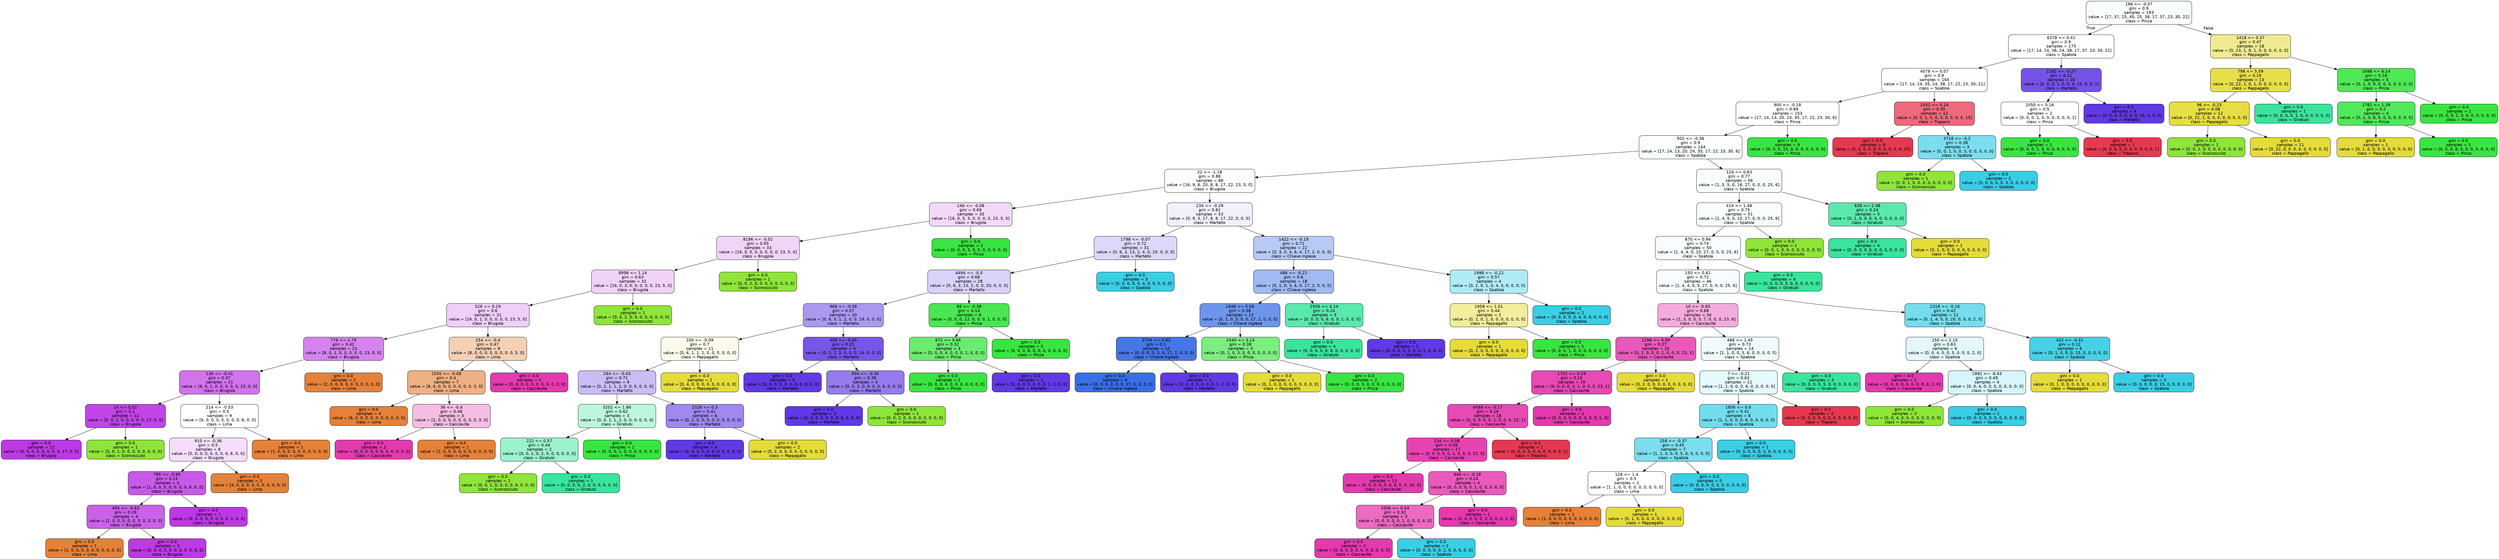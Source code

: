 digraph Tree {
node [shape=box, style="filled, rounded", color="black", fontname="helvetica"] ;
edge [fontname="helvetica"] ;
0 [label="196 <= -0.07\ngini = 0.9\nsamples = 193\nvalue = [17, 37, 15, 45, 25, 38, 17, 37, 23, 30, 22]\nclass = Pinza", fillcolor="#fafefa"] ;
1 [label="6378 <= 0.41\ngini = 0.9\nsamples = 175\nvalue = [17, 14, 14, 36, 24, 38, 17, 37, 23, 30, 22]\nclass = Spatola", fillcolor="#feffff"] ;
0 -> 1 [labeldistance=2.5, labelangle=45, headlabel="True"] ;
2 [label="4078 <= 0.07\ngini = 0.9\nsamples = 165\nvalue = [17, 14, 14, 35, 24, 38, 17, 22, 23, 30, 21]\nclass = Spatola", fillcolor="#fcfeff"] ;
1 -> 2 ;
3 [label="900 <= -0.18\ngini = 0.89\nsamples = 153\nvalue = [17, 14, 13, 35, 24, 35, 17, 22, 23, 30, 6]\nclass = Pinza", fillcolor="#ffffff"] ;
2 -> 3 ;
4 [label="502 <= -0.36\ngini = 0.9\nsamples = 144\nvalue = [17, 14, 13, 20, 24, 35, 17, 22, 23, 30, 6]\nclass = Spatola", fillcolor="#fafefe"] ;
3 -> 4 ;
5 [label="22 <= -1.18\ngini = 0.88\nsamples = 88\nvalue = [16, 9, 8, 20, 8, 8, 17, 22, 23, 5, 0]\nclass = Brugola", fillcolor="#fefdff"] ;
4 -> 5 ;
6 [label="146 <= -0.08\ngini = 0.69\nsamples = 35\nvalue = [16, 0, 5, 3, 0, 0, 0, 0, 23, 5, 0]\nclass = Brugola", fillcolor="#f2d9fa"] ;
5 -> 6 ;
7 [label="8196 <= -0.02\ngini = 0.65\nsamples = 33\nvalue = [16, 0, 5, 0, 0, 0, 0, 0, 23, 5, 0]\nclass = Brugola", fillcolor="#f1d5f9"] ;
6 -> 7 ;
8 [label="8998 <= 1.14\ngini = 0.63\nsamples = 32\nvalue = [16, 0, 3, 0, 0, 0, 0, 0, 23, 5, 0]\nclass = Brugola", fillcolor="#f0d2f9"] ;
7 -> 8 ;
9 [label="526 <= 0.29\ngini = 0.6\nsamples = 31\nvalue = [16, 0, 1, 0, 0, 0, 0, 0, 23, 5, 0]\nclass = Brugola", fillcolor="#efcff9"] ;
8 -> 9 ;
10 [label="778 <= 2.79\ngini = 0.42\nsamples = 23\nvalue = [8, 0, 1, 0, 0, 0, 0, 0, 23, 0, 0]\nclass = Brugola", fillcolor="#d683ef"] ;
9 -> 10 ;
11 [label="136 <= -0.41\ngini = 0.37\nsamples = 21\nvalue = [6, 0, 1, 0, 0, 0, 0, 0, 23, 0, 0]\nclass = Brugola", fillcolor="#d073ed"] ;
10 -> 11 ;
12 [label="14 <= 0.52\ngini = 0.1\nsamples = 12\nvalue = [0, 0, 1, 0, 0, 0, 0, 0, 17, 0, 0]\nclass = Brugola", fillcolor="#c145e7"] ;
11 -> 12 ;
13 [label="gini = 0.0\nsamples = 11\nvalue = [0, 0, 0, 0, 0, 0, 0, 0, 17, 0, 0]\nclass = Brugola", fillcolor="#bd39e5"] ;
12 -> 13 ;
14 [label="gini = 0.0\nsamples = 1\nvalue = [0, 0, 1, 0, 0, 0, 0, 0, 0, 0, 0]\nclass = Sconosciuto", fillcolor="#8fe539"] ;
12 -> 14 ;
15 [label="214 <= -0.53\ngini = 0.5\nsamples = 9\nvalue = [6, 0, 0, 0, 0, 0, 0, 0, 6, 0, 0]\nclass = Lima", fillcolor="#ffffff"] ;
11 -> 15 ;
16 [label="910 <= -0.36\ngini = 0.5\nsamples = 8\nvalue = [5, 0, 0, 0, 0, 0, 0, 0, 6, 0, 0]\nclass = Brugola", fillcolor="#f4defb"] ;
15 -> 16 ;
17 [label="790 <= -0.66\ngini = 0.24\nsamples = 5\nvalue = [1, 0, 0, 0, 0, 0, 0, 0, 6, 0, 0]\nclass = Brugola", fillcolor="#c85ae9"] ;
16 -> 17 ;
18 [label="456 <= -0.63\ngini = 0.28\nsamples = 4\nvalue = [1, 0, 0, 0, 0, 0, 0, 0, 5, 0, 0]\nclass = Brugola", fillcolor="#ca61ea"] ;
17 -> 18 ;
19 [label="gini = 0.0\nsamples = 1\nvalue = [1, 0, 0, 0, 0, 0, 0, 0, 0, 0, 0]\nclass = Lima", fillcolor="#e58139"] ;
18 -> 19 ;
20 [label="gini = 0.0\nsamples = 3\nvalue = [0, 0, 0, 0, 0, 0, 0, 0, 5, 0, 0]\nclass = Brugola", fillcolor="#bd39e5"] ;
18 -> 20 ;
21 [label="gini = 0.0\nsamples = 1\nvalue = [0, 0, 0, 0, 0, 0, 0, 0, 1, 0, 0]\nclass = Brugola", fillcolor="#bd39e5"] ;
17 -> 21 ;
22 [label="gini = 0.0\nsamples = 3\nvalue = [4, 0, 0, 0, 0, 0, 0, 0, 0, 0, 0]\nclass = Lima", fillcolor="#e58139"] ;
16 -> 22 ;
23 [label="gini = 0.0\nsamples = 1\nvalue = [1, 0, 0, 0, 0, 0, 0, 0, 0, 0, 0]\nclass = Lima", fillcolor="#e58139"] ;
15 -> 23 ;
24 [label="gini = 0.0\nsamples = 2\nvalue = [2, 0, 0, 0, 0, 0, 0, 0, 0, 0, 0]\nclass = Lima", fillcolor="#e58139"] ;
10 -> 24 ;
25 [label="254 <= -0.4\ngini = 0.47\nsamples = 8\nvalue = [8, 0, 0, 0, 0, 0, 0, 0, 0, 5, 0]\nclass = Lima", fillcolor="#f5d0b5"] ;
9 -> 25 ;
26 [label="1550 <= -0.08\ngini = 0.4\nsamples = 7\nvalue = [8, 0, 0, 0, 0, 0, 0, 0, 0, 3, 0]\nclass = Lima", fillcolor="#efb083"] ;
25 -> 26 ;
27 [label="gini = 0.0\nsamples = 4\nvalue = [6, 0, 0, 0, 0, 0, 0, 0, 0, 0, 0]\nclass = Lima", fillcolor="#e58139"] ;
26 -> 27 ;
28 [label="36 <= -0.4\ngini = 0.48\nsamples = 3\nvalue = [2, 0, 0, 0, 0, 0, 0, 0, 0, 3, 0]\nclass = Cacciavite", fillcolor="#f6bde4"] ;
26 -> 28 ;
29 [label="gini = 0.0\nsamples = 2\nvalue = [0, 0, 0, 0, 0, 0, 0, 0, 0, 3, 0]\nclass = Cacciavite", fillcolor="#e539ae"] ;
28 -> 29 ;
30 [label="gini = 0.0\nsamples = 1\nvalue = [2, 0, 0, 0, 0, 0, 0, 0, 0, 0, 0]\nclass = Lima", fillcolor="#e58139"] ;
28 -> 30 ;
31 [label="gini = 0.0\nsamples = 1\nvalue = [0, 0, 0, 0, 0, 0, 0, 0, 0, 2, 0]\nclass = Cacciavite", fillcolor="#e539ae"] ;
25 -> 31 ;
32 [label="gini = 0.0\nsamples = 1\nvalue = [0, 0, 2, 0, 0, 0, 0, 0, 0, 0, 0]\nclass = Sconosciuto", fillcolor="#8fe539"] ;
8 -> 32 ;
33 [label="gini = 0.0\nsamples = 1\nvalue = [0, 0, 2, 0, 0, 0, 0, 0, 0, 0, 0]\nclass = Sconosciuto", fillcolor="#8fe539"] ;
7 -> 33 ;
34 [label="gini = 0.0\nsamples = 2\nvalue = [0, 0, 0, 3, 0, 0, 0, 0, 0, 0, 0]\nclass = Pinza", fillcolor="#39e541"] ;
6 -> 34 ;
35 [label="234 <= -0.29\ngini = 0.82\nsamples = 53\nvalue = [0, 9, 3, 17, 8, 8, 17, 22, 0, 0, 0]\nclass = Martello", fillcolor="#f3f0fd"] ;
5 -> 35 ;
36 [label="1798 <= -0.07\ngini = 0.72\nsamples = 31\nvalue = [0, 6, 3, 13, 2, 4, 0, 20, 0, 0, 0]\nclass = Martello", fillcolor="#dfd7fa"] ;
35 -> 36 ;
37 [label="4494 <= -0.0\ngini = 0.68\nsamples = 28\nvalue = [0, 6, 3, 13, 2, 0, 0, 20, 0, 0, 0]\nclass = Martello", fillcolor="#dbd2f9"] ;
36 -> 37 ;
38 [label="968 <= -0.08\ngini = 0.57\nsamples = 20\nvalue = [0, 6, 3, 1, 2, 0, 0, 19, 0, 0, 0]\nclass = Martello", fillcolor="#ad98f1"] ;
37 -> 38 ;
39 [label="100 <= -0.09\ngini = 0.7\nsamples = 11\nvalue = [0, 6, 1, 1, 2, 0, 0, 5, 0, 0, 0]\nclass = Pappagallo", fillcolor="#fcfbeb"] ;
38 -> 39 ;
40 [label="264 <= -0.43\ngini = 0.71\nsamples = 9\nvalue = [0, 2, 1, 1, 2, 0, 0, 5, 0, 0, 0]\nclass = Martello", fillcolor="#cabdf6"] ;
39 -> 40 ;
41 [label="3202 <= 1.86\ngini = 0.62\nsamples = 3\nvalue = [0, 0, 1, 1, 2, 0, 0, 0, 0, 0, 0]\nclass = Giratubi", fillcolor="#bdf6de"] ;
40 -> 41 ;
42 [label="222 <= 0.57\ngini = 0.44\nsamples = 2\nvalue = [0, 0, 1, 0, 2, 0, 0, 0, 0, 0, 0]\nclass = Giratubi", fillcolor="#9cf2ce"] ;
41 -> 42 ;
43 [label="gini = 0.0\nsamples = 1\nvalue = [0, 0, 1, 0, 0, 0, 0, 0, 0, 0, 0]\nclass = Sconosciuto", fillcolor="#8fe539"] ;
42 -> 43 ;
44 [label="gini = 0.0\nsamples = 1\nvalue = [0, 0, 0, 0, 2, 0, 0, 0, 0, 0, 0]\nclass = Giratubi", fillcolor="#39e59d"] ;
42 -> 44 ;
45 [label="gini = 0.0\nsamples = 1\nvalue = [0, 0, 0, 1, 0, 0, 0, 0, 0, 0, 0]\nclass = Pinza", fillcolor="#39e541"] ;
41 -> 45 ;
46 [label="2326 <= 0.3\ngini = 0.41\nsamples = 6\nvalue = [0, 2, 0, 0, 0, 0, 0, 5, 0, 0, 0]\nclass = Martello", fillcolor="#a088ef"] ;
40 -> 46 ;
47 [label="gini = 0.0\nsamples = 4\nvalue = [0, 0, 0, 0, 0, 0, 0, 5, 0, 0, 0]\nclass = Martello", fillcolor="#6139e5"] ;
46 -> 47 ;
48 [label="gini = 0.0\nsamples = 2\nvalue = [0, 2, 0, 0, 0, 0, 0, 0, 0, 0, 0]\nclass = Pappagallo", fillcolor="#e5dc39"] ;
46 -> 48 ;
49 [label="gini = 0.0\nsamples = 2\nvalue = [0, 4, 0, 0, 0, 0, 0, 0, 0, 0, 0]\nclass = Pappagallo", fillcolor="#e5dc39"] ;
39 -> 49 ;
50 [label="458 <= -0.65\ngini = 0.22\nsamples = 9\nvalue = [0, 0, 2, 0, 0, 0, 0, 14, 0, 0, 0]\nclass = Martello", fillcolor="#7855e9"] ;
38 -> 50 ;
51 [label="gini = 0.0\nsamples = 5\nvalue = [0, 0, 0, 0, 0, 0, 0, 8, 0, 0, 0]\nclass = Martello", fillcolor="#6139e5"] ;
50 -> 51 ;
52 [label="504 <= -0.35\ngini = 0.38\nsamples = 4\nvalue = [0, 0, 2, 0, 0, 0, 0, 6, 0, 0, 0]\nclass = Martello", fillcolor="#967bee"] ;
50 -> 52 ;
53 [label="gini = 0.0\nsamples = 3\nvalue = [0, 0, 0, 0, 0, 0, 0, 6, 0, 0, 0]\nclass = Martello", fillcolor="#6139e5"] ;
52 -> 53 ;
54 [label="gini = 0.0\nsamples = 1\nvalue = [0, 0, 2, 0, 0, 0, 0, 0, 0, 0, 0]\nclass = Sconosciuto", fillcolor="#8fe539"] ;
52 -> 54 ;
55 [label="68 <= -0.38\ngini = 0.14\nsamples = 8\nvalue = [0, 0, 0, 12, 0, 0, 0, 1, 0, 0, 0]\nclass = Pinza", fillcolor="#49e751"] ;
37 -> 55 ;
56 [label="872 <= 0.66\ngini = 0.32\nsamples = 3\nvalue = [0, 0, 0, 4, 0, 0, 0, 1, 0, 0, 0]\nclass = Pinza", fillcolor="#6aec70"] ;
55 -> 56 ;
57 [label="gini = 0.0\nsamples = 2\nvalue = [0, 0, 0, 4, 0, 0, 0, 0, 0, 0, 0]\nclass = Pinza", fillcolor="#39e541"] ;
56 -> 57 ;
58 [label="gini = 0.0\nsamples = 1\nvalue = [0, 0, 0, 0, 0, 0, 0, 1, 0, 0, 0]\nclass = Martello", fillcolor="#6139e5"] ;
56 -> 58 ;
59 [label="gini = 0.0\nsamples = 5\nvalue = [0, 0, 0, 8, 0, 0, 0, 0, 0, 0, 0]\nclass = Pinza", fillcolor="#39e541"] ;
55 -> 59 ;
60 [label="gini = 0.0\nsamples = 3\nvalue = [0, 0, 0, 0, 0, 4, 0, 0, 0, 0, 0]\nclass = Spatola", fillcolor="#39cee5"] ;
36 -> 60 ;
61 [label="1422 <= -0.19\ngini = 0.71\nsamples = 22\nvalue = [0, 3, 0, 4, 6, 4, 17, 2, 0, 0, 0]\nclass = Chiave inglese", fillcolor="#b6caf5"] ;
35 -> 61 ;
62 [label="486 <= -0.22\ngini = 0.6\nsamples = 18\nvalue = [0, 1, 0, 3, 6, 0, 17, 2, 0, 0, 0]\nclass = Chiave inglese", fillcolor="#a0baf3"] ;
61 -> 62 ;
63 [label="1848 <= 0.08\ngini = 0.38\nsamples = 13\nvalue = [0, 1, 0, 3, 0, 0, 17, 1, 0, 0, 0]\nclass = Chiave inglese", fillcolor="#6d95ec"] ;
62 -> 63 ;
64 [label="3704 <= 0.83\ngini = 0.1\nsamples = 10\nvalue = [0, 0, 0, 0, 0, 0, 17, 1, 0, 0, 0]\nclass = Chiave inglese", fillcolor="#4577e7"] ;
63 -> 64 ;
65 [label="gini = 0.0\nsamples = 9\nvalue = [0, 0, 0, 0, 0, 0, 17, 0, 0, 0, 0]\nclass = Chiave inglese", fillcolor="#396fe5"] ;
64 -> 65 ;
66 [label="gini = 0.0\nsamples = 1\nvalue = [0, 0, 0, 0, 0, 0, 0, 1, 0, 0, 0]\nclass = Martello", fillcolor="#6139e5"] ;
64 -> 66 ;
67 [label="2540 <= 3.13\ngini = 0.38\nsamples = 3\nvalue = [0, 1, 0, 3, 0, 0, 0, 0, 0, 0, 0]\nclass = Pinza", fillcolor="#7bee80"] ;
63 -> 67 ;
68 [label="gini = 0.0\nsamples = 1\nvalue = [0, 1, 0, 0, 0, 0, 0, 0, 0, 0, 0]\nclass = Pappagallo", fillcolor="#e5dc39"] ;
67 -> 68 ;
69 [label="gini = 0.0\nsamples = 2\nvalue = [0, 0, 0, 3, 0, 0, 0, 0, 0, 0, 0]\nclass = Pinza", fillcolor="#39e541"] ;
67 -> 69 ;
70 [label="2506 <= 0.14\ngini = 0.24\nsamples = 5\nvalue = [0, 0, 0, 0, 6, 0, 0, 1, 0, 0, 0]\nclass = Giratubi", fillcolor="#5ae9ad"] ;
62 -> 70 ;
71 [label="gini = 0.0\nsamples = 4\nvalue = [0, 0, 0, 0, 6, 0, 0, 0, 0, 0, 0]\nclass = Giratubi", fillcolor="#39e59d"] ;
70 -> 71 ;
72 [label="gini = 0.0\nsamples = 1\nvalue = [0, 0, 0, 0, 0, 0, 0, 1, 0, 0, 0]\nclass = Martello", fillcolor="#6139e5"] ;
70 -> 72 ;
73 [label="1998 <= -0.22\ngini = 0.57\nsamples = 4\nvalue = [0, 2, 0, 1, 0, 4, 0, 0, 0, 0, 0]\nclass = Spatola", fillcolor="#b0ebf5"] ;
61 -> 73 ;
74 [label="1958 <= 1.01\ngini = 0.44\nsamples = 2\nvalue = [0, 2, 0, 1, 0, 0, 0, 0, 0, 0, 0]\nclass = Pappagallo", fillcolor="#f2ee9c"] ;
73 -> 74 ;
75 [label="gini = 0.0\nsamples = 1\nvalue = [0, 2, 0, 0, 0, 0, 0, 0, 0, 0, 0]\nclass = Pappagallo", fillcolor="#e5dc39"] ;
74 -> 75 ;
76 [label="gini = 0.0\nsamples = 1\nvalue = [0, 0, 0, 1, 0, 0, 0, 0, 0, 0, 0]\nclass = Pinza", fillcolor="#39e541"] ;
74 -> 76 ;
77 [label="gini = 0.0\nsamples = 2\nvalue = [0, 0, 0, 0, 0, 4, 0, 0, 0, 0, 0]\nclass = Spatola", fillcolor="#39cee5"] ;
73 -> 77 ;
78 [label="124 <= 0.63\ngini = 0.77\nsamples = 56\nvalue = [1, 5, 5, 0, 16, 27, 0, 0, 0, 25, 6]\nclass = Spatola", fillcolor="#f8fdfe"] ;
4 -> 78 ;
79 [label="414 <= 1.48\ngini = 0.75\nsamples = 51\nvalue = [1, 4, 5, 0, 10, 27, 0, 0, 0, 25, 6]\nclass = Spatola", fillcolor="#f8fdfe"] ;
78 -> 79 ;
80 [label="870 <= 0.94\ngini = 0.74\nsamples = 50\nvalue = [1, 4, 4, 0, 10, 27, 0, 0, 0, 25, 6]\nclass = Spatola", fillcolor="#f7fdfe"] ;
79 -> 80 ;
81 [label="150 <= 0.61\ngini = 0.72\nsamples = 46\nvalue = [1, 4, 4, 0, 5, 27, 0, 0, 0, 25, 6]\nclass = Spatola", fillcolor="#f7fdfe"] ;
80 -> 81 ;
82 [label="10 <= -0.65\ngini = 0.68\nsamples = 34\nvalue = [1, 3, 0, 0, 5, 7, 0, 0, 0, 23, 6]\nclass = Cacciavite", fillcolor="#f4acdd"] ;
81 -> 82 ;
83 [label="1298 <= 0.99\ngini = 0.27\nsamples = 20\nvalue = [0, 2, 0, 0, 0, 1, 0, 0, 0, 23, 1]\nclass = Cacciavite", fillcolor="#e959bb"] ;
82 -> 83 ;
84 [label="1702 <= 0.29\ngini = 0.15\nsamples = 19\nvalue = [0, 0, 0, 0, 0, 1, 0, 0, 0, 23, 1]\nclass = Cacciavite", fillcolor="#e749b5"] ;
83 -> 84 ;
85 [label="4494 <= -0.17\ngini = 0.16\nsamples = 18\nvalue = [0, 0, 0, 0, 0, 1, 0, 0, 0, 22, 1]\nclass = Cacciavite", fillcolor="#e74ab5"] ;
84 -> 85 ;
86 [label="134 <= 0.08\ngini = 0.08\nsamples = 17\nvalue = [0, 0, 0, 0, 0, 1, 0, 0, 0, 22, 0]\nclass = Cacciavite", fillcolor="#e642b2"] ;
85 -> 86 ;
87 [label="gini = 0.0\nsamples = 13\nvalue = [0, 0, 0, 0, 0, 0, 0, 0, 0, 16, 0]\nclass = Cacciavite", fillcolor="#e539ae"] ;
86 -> 87 ;
88 [label="646 <= -0.18\ngini = 0.24\nsamples = 4\nvalue = [0, 0, 0, 0, 0, 1, 0, 0, 0, 6, 0]\nclass = Cacciavite", fillcolor="#e95abc"] ;
86 -> 88 ;
89 [label="1006 <= 0.54\ngini = 0.32\nsamples = 3\nvalue = [0, 0, 0, 0, 0, 1, 0, 0, 0, 4, 0]\nclass = Cacciavite", fillcolor="#ec6ac2"] ;
88 -> 89 ;
90 [label="gini = 0.0\nsamples = 2\nvalue = [0, 0, 0, 0, 0, 0, 0, 0, 0, 4, 0]\nclass = Cacciavite", fillcolor="#e539ae"] ;
89 -> 90 ;
91 [label="gini = 0.0\nsamples = 1\nvalue = [0, 0, 0, 0, 0, 1, 0, 0, 0, 0, 0]\nclass = Spatola", fillcolor="#39cee5"] ;
89 -> 91 ;
92 [label="gini = 0.0\nsamples = 1\nvalue = [0, 0, 0, 0, 0, 0, 0, 0, 0, 2, 0]\nclass = Cacciavite", fillcolor="#e539ae"] ;
88 -> 92 ;
93 [label="gini = 0.0\nsamples = 1\nvalue = [0, 0, 0, 0, 0, 0, 0, 0, 0, 0, 1]\nclass = Trapano", fillcolor="#e53950"] ;
85 -> 93 ;
94 [label="gini = 0.0\nsamples = 1\nvalue = [0, 0, 0, 0, 0, 0, 0, 0, 0, 1, 0]\nclass = Cacciavite", fillcolor="#e539ae"] ;
84 -> 94 ;
95 [label="gini = 0.0\nsamples = 1\nvalue = [0, 2, 0, 0, 0, 0, 0, 0, 0, 0, 0]\nclass = Pappagallo", fillcolor="#e5dc39"] ;
83 -> 95 ;
96 [label="488 <= 1.45\ngini = 0.73\nsamples = 14\nvalue = [1, 1, 0, 0, 5, 6, 0, 0, 0, 0, 5]\nclass = Spatola", fillcolor="#f0fbfd"] ;
82 -> 96 ;
97 [label="7 <= -0.21\ngini = 0.63\nsamples = 11\nvalue = [1, 1, 0, 0, 0, 6, 0, 0, 0, 0, 5]\nclass = Spatola", fillcolor="#e6f9fc"] ;
96 -> 97 ;
98 [label="1856 <= 0.6\ngini = 0.41\nsamples = 8\nvalue = [1, 1, 0, 0, 0, 6, 0, 0, 0, 0, 0]\nclass = Spatola", fillcolor="#72dcec"] ;
97 -> 98 ;
99 [label="258 <= -0.37\ngini = 0.45\nsamples = 7\nvalue = [1, 1, 0, 0, 0, 5, 0, 0, 0, 0, 0]\nclass = Spatola", fillcolor="#7bdeee"] ;
98 -> 99 ;
100 [label="128 <= 1.4\ngini = 0.5\nsamples = 2\nvalue = [1, 1, 0, 0, 0, 0, 0, 0, 0, 0, 0]\nclass = Lima", fillcolor="#ffffff"] ;
99 -> 100 ;
101 [label="gini = 0.0\nsamples = 1\nvalue = [1, 0, 0, 0, 0, 0, 0, 0, 0, 0, 0]\nclass = Lima", fillcolor="#e58139"] ;
100 -> 101 ;
102 [label="gini = 0.0\nsamples = 1\nvalue = [0, 1, 0, 0, 0, 0, 0, 0, 0, 0, 0]\nclass = Pappagallo", fillcolor="#e5dc39"] ;
100 -> 102 ;
103 [label="gini = 0.0\nsamples = 5\nvalue = [0, 0, 0, 0, 0, 5, 0, 0, 0, 0, 0]\nclass = Spatola", fillcolor="#39cee5"] ;
99 -> 103 ;
104 [label="gini = 0.0\nsamples = 1\nvalue = [0, 0, 0, 0, 0, 1, 0, 0, 0, 0, 0]\nclass = Spatola", fillcolor="#39cee5"] ;
98 -> 104 ;
105 [label="gini = 0.0\nsamples = 3\nvalue = [0, 0, 0, 0, 0, 0, 0, 0, 0, 0, 5]\nclass = Trapano", fillcolor="#e53950"] ;
97 -> 105 ;
106 [label="gini = 0.0\nsamples = 3\nvalue = [0, 0, 0, 0, 5, 0, 0, 0, 0, 0, 0]\nclass = Giratubi", fillcolor="#39e59d"] ;
96 -> 106 ;
107 [label="2318 <= -0.16\ngini = 0.42\nsamples = 12\nvalue = [0, 1, 4, 0, 0, 20, 0, 0, 0, 2, 0]\nclass = Spatola", fillcolor="#75dded"] ;
81 -> 107 ;
108 [label="150 <= 1.15\ngini = 0.63\nsamples = 6\nvalue = [0, 0, 4, 0, 0, 5, 0, 0, 0, 2, 0]\nclass = Spatola", fillcolor="#e3f8fb"] ;
107 -> 108 ;
109 [label="gini = 0.0\nsamples = 2\nvalue = [0, 0, 0, 0, 0, 0, 0, 0, 0, 2, 0]\nclass = Cacciavite", fillcolor="#e539ae"] ;
108 -> 109 ;
110 [label="1992 <= -0.43\ngini = 0.49\nsamples = 4\nvalue = [0, 0, 4, 0, 0, 5, 0, 0, 0, 0, 0]\nclass = Spatola", fillcolor="#d7f5fa"] ;
108 -> 110 ;
111 [label="gini = 0.0\nsamples = 2\nvalue = [0, 0, 4, 0, 0, 0, 0, 0, 0, 0, 0]\nclass = Sconosciuto", fillcolor="#8fe539"] ;
110 -> 111 ;
112 [label="gini = 0.0\nsamples = 2\nvalue = [0, 0, 0, 0, 0, 5, 0, 0, 0, 0, 0]\nclass = Spatola", fillcolor="#39cee5"] ;
110 -> 112 ;
113 [label="422 <= -0.41\ngini = 0.12\nsamples = 6\nvalue = [0, 1, 0, 0, 0, 15, 0, 0, 0, 0, 0]\nclass = Spatola", fillcolor="#46d1e7"] ;
107 -> 113 ;
114 [label="gini = 0.0\nsamples = 1\nvalue = [0, 1, 0, 0, 0, 0, 0, 0, 0, 0, 0]\nclass = Pappagallo", fillcolor="#e5dc39"] ;
113 -> 114 ;
115 [label="gini = 0.0\nsamples = 5\nvalue = [0, 0, 0, 0, 0, 15, 0, 0, 0, 0, 0]\nclass = Spatola", fillcolor="#39cee5"] ;
113 -> 115 ;
116 [label="gini = 0.0\nsamples = 4\nvalue = [0, 0, 0, 0, 5, 0, 0, 0, 0, 0, 0]\nclass = Giratubi", fillcolor="#39e59d"] ;
80 -> 116 ;
117 [label="gini = 0.0\nsamples = 1\nvalue = [0, 0, 1, 0, 0, 0, 0, 0, 0, 0, 0]\nclass = Sconosciuto", fillcolor="#8fe539"] ;
79 -> 117 ;
118 [label="638 <= 2.48\ngini = 0.24\nsamples = 5\nvalue = [0, 1, 0, 0, 6, 0, 0, 0, 0, 0, 0]\nclass = Giratubi", fillcolor="#5ae9ad"] ;
78 -> 118 ;
119 [label="gini = 0.0\nsamples = 4\nvalue = [0, 0, 0, 0, 6, 0, 0, 0, 0, 0, 0]\nclass = Giratubi", fillcolor="#39e59d"] ;
118 -> 119 ;
120 [label="gini = 0.0\nsamples = 1\nvalue = [0, 1, 0, 0, 0, 0, 0, 0, 0, 0, 0]\nclass = Pappagallo", fillcolor="#e5dc39"] ;
118 -> 120 ;
121 [label="gini = 0.0\nsamples = 9\nvalue = [0, 0, 0, 15, 0, 0, 0, 0, 0, 0, 0]\nclass = Pinza", fillcolor="#39e541"] ;
3 -> 121 ;
122 [label="1542 <= 0.14\ngini = 0.35\nsamples = 12\nvalue = [0, 0, 1, 0, 0, 3, 0, 0, 0, 0, 15]\nclass = Trapano", fillcolor="#ec6a7c"] ;
2 -> 122 ;
123 [label="gini = 0.0\nsamples = 9\nvalue = [0, 0, 0, 0, 0, 0, 0, 0, 0, 0, 15]\nclass = Trapano", fillcolor="#e53950"] ;
122 -> 123 ;
124 [label="3718 <= -0.2\ngini = 0.38\nsamples = 3\nvalue = [0, 0, 1, 0, 0, 3, 0, 0, 0, 0, 0]\nclass = Spatola", fillcolor="#7bdeee"] ;
122 -> 124 ;
125 [label="gini = 0.0\nsamples = 1\nvalue = [0, 0, 1, 0, 0, 0, 0, 0, 0, 0, 0]\nclass = Sconosciuto", fillcolor="#8fe539"] ;
124 -> 125 ;
126 [label="gini = 0.0\nsamples = 2\nvalue = [0, 0, 0, 0, 0, 3, 0, 0, 0, 0, 0]\nclass = Spatola", fillcolor="#39cee5"] ;
124 -> 126 ;
127 [label="2182 <= -0.27\ngini = 0.21\nsamples = 10\nvalue = [0, 0, 0, 1, 0, 0, 0, 15, 0, 0, 1]\nclass = Martello", fillcolor="#7552e8"] ;
1 -> 127 ;
128 [label="2050 <= 0.16\ngini = 0.5\nsamples = 2\nvalue = [0, 0, 0, 1, 0, 0, 0, 0, 0, 0, 1]\nclass = Pinza", fillcolor="#ffffff"] ;
127 -> 128 ;
129 [label="gini = 0.0\nsamples = 1\nvalue = [0, 0, 0, 1, 0, 0, 0, 0, 0, 0, 0]\nclass = Pinza", fillcolor="#39e541"] ;
128 -> 129 ;
130 [label="gini = 0.0\nsamples = 1\nvalue = [0, 0, 0, 0, 0, 0, 0, 0, 0, 0, 1]\nclass = Trapano", fillcolor="#e53950"] ;
128 -> 130 ;
131 [label="gini = 0.0\nsamples = 8\nvalue = [0, 0, 0, 0, 0, 0, 0, 15, 0, 0, 0]\nclass = Martello", fillcolor="#6139e5"] ;
127 -> 131 ;
132 [label="1418 <= 0.37\ngini = 0.47\nsamples = 18\nvalue = [0, 23, 1, 9, 1, 0, 0, 0, 0, 0, 0]\nclass = Pappagallo", fillcolor="#f0eb90"] ;
0 -> 132 [labeldistance=2.5, labelangle=-45, headlabel="False"] ;
133 [label="798 <= 5.59\ngini = 0.16\nsamples = 13\nvalue = [0, 22, 1, 0, 1, 0, 0, 0, 0, 0, 0]\nclass = Pappagallo", fillcolor="#e7df4a"] ;
132 -> 133 ;
134 [label="96 <= -0.23\ngini = 0.08\nsamples = 12\nvalue = [0, 22, 1, 0, 0, 0, 0, 0, 0, 0, 0]\nclass = Pappagallo", fillcolor="#e6de42"] ;
133 -> 134 ;
135 [label="gini = 0.0\nsamples = 1\nvalue = [0, 0, 1, 0, 0, 0, 0, 0, 0, 0, 0]\nclass = Sconosciuto", fillcolor="#8fe539"] ;
134 -> 135 ;
136 [label="gini = 0.0\nsamples = 11\nvalue = [0, 22, 0, 0, 0, 0, 0, 0, 0, 0, 0]\nclass = Pappagallo", fillcolor="#e5dc39"] ;
134 -> 136 ;
137 [label="gini = 0.0\nsamples = 1\nvalue = [0, 0, 0, 0, 1, 0, 0, 0, 0, 0, 0]\nclass = Giratubi", fillcolor="#39e59d"] ;
133 -> 137 ;
138 [label="1698 <= 6.14\ngini = 0.18\nsamples = 5\nvalue = [0, 1, 0, 9, 0, 0, 0, 0, 0, 0, 0]\nclass = Pinza", fillcolor="#4fe856"] ;
132 -> 138 ;
139 [label="1782 <= 1.39\ngini = 0.2\nsamples = 4\nvalue = [0, 1, 0, 8, 0, 0, 0, 0, 0, 0, 0]\nclass = Pinza", fillcolor="#52e859"] ;
138 -> 139 ;
140 [label="gini = 0.0\nsamples = 1\nvalue = [0, 1, 0, 0, 0, 0, 0, 0, 0, 0, 0]\nclass = Pappagallo", fillcolor="#e5dc39"] ;
139 -> 140 ;
141 [label="gini = 0.0\nsamples = 3\nvalue = [0, 0, 0, 8, 0, 0, 0, 0, 0, 0, 0]\nclass = Pinza", fillcolor="#39e541"] ;
139 -> 141 ;
142 [label="gini = 0.0\nsamples = 1\nvalue = [0, 0, 0, 1, 0, 0, 0, 0, 0, 0, 0]\nclass = Pinza", fillcolor="#39e541"] ;
138 -> 142 ;
}